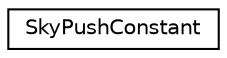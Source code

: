 digraph "Graphical Class Hierarchy"
{
 // LATEX_PDF_SIZE
  edge [fontname="Helvetica",fontsize="10",labelfontname="Helvetica",labelfontsize="10"];
  node [fontname="Helvetica",fontsize="10",shape=record];
  rankdir="LR";
  Node0 [label="SkyPushConstant",height=0.2,width=0.4,color="black", fillcolor="white", style="filled",URL="$struct_sky_push_constant.html",tooltip=" "];
}
